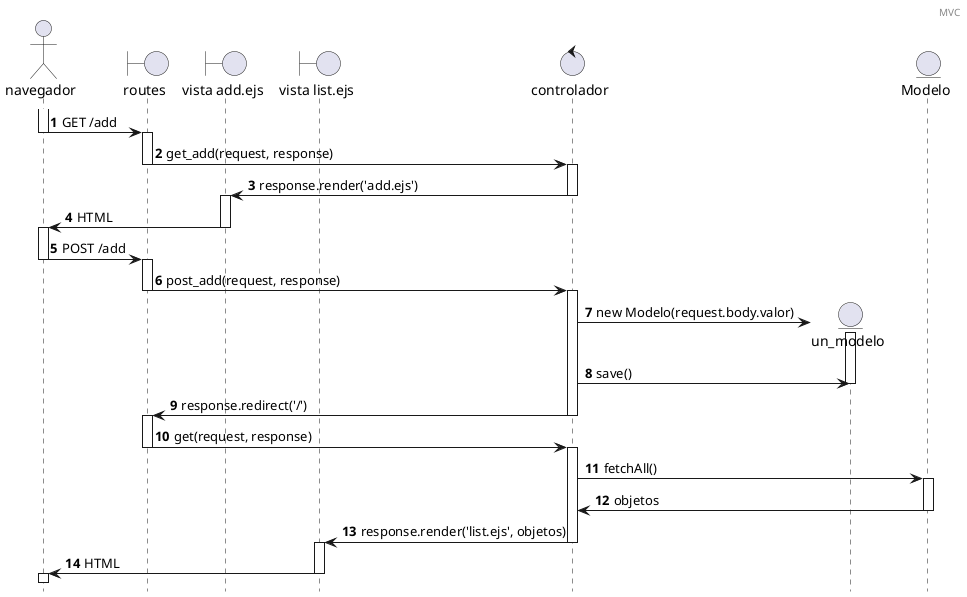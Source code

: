 @startuml mvc_secuencia
header MVC
autonumber
hide footbox

actor navegador
boundary routes
boundary "vista add.ejs" as vista_add
boundary "vista list.ejs" as vista_list
control controlador 
entity un_modelo 
entity Modelo

activate navegador
navegador -> routes: GET /add
deactivate navegador
activate routes
routes -> controlador: get_add(request, response)
deactivate routes
activate controlador
controlador -> vista_add: response.render('add.ejs')
deactivate controlador
activate vista_add
vista_add -> navegador: HTML
deactivate vista_add
activate navegador
navegador -> routes: POST /add
deactivate navegador
activate routes
routes -> controlador: post_add(request, response)
deactivate routes
activate controlador
controlador -> un_modelo **: new Modelo(request.body.valor)
activate un_modelo
controlador -> un_modelo: save()
deactivate un_modelo
controlador -> routes: response.redirect('/')
deactivate controlador
activate routes
routes -> controlador: get(request, response)
deactivate routes
activate controlador
controlador -> Modelo: fetchAll()
activate Modelo
Modelo -> controlador: objetos
deactivate Modelo
controlador -> vista_list: response.render('list.ejs', objetos)
deactivate controlador
activate vista_list
vista_list -> navegador: HTML
deactivate vista_list
activate navegador
deactivate navegador

@enduml